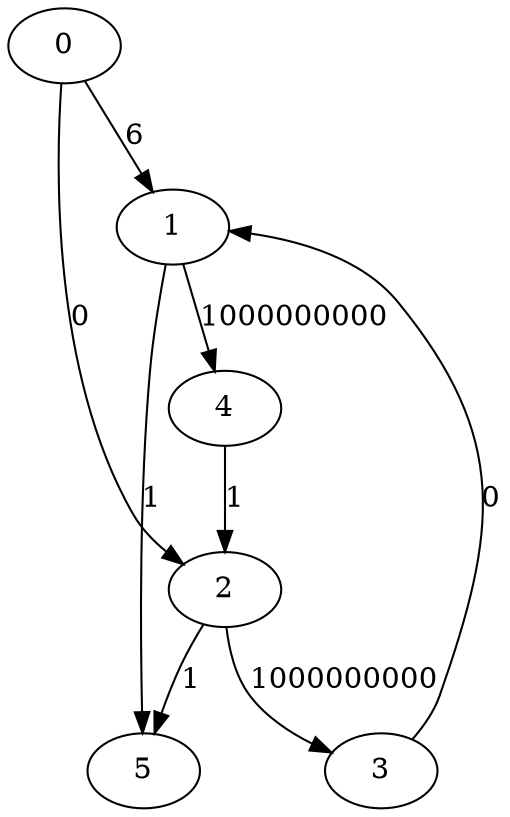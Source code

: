 digraph my_graph {
  0 -> 1 [label=6]
  1 -> 5 [label=1]
  0 -> 2 [label=0]
  2 -> 5 [label=1]
  1 -> 4 [label=1000000000]
  3 -> 1 [label=0]
  2 -> 3 [label=1000000000]
  4 -> 2 [label=1]
}
